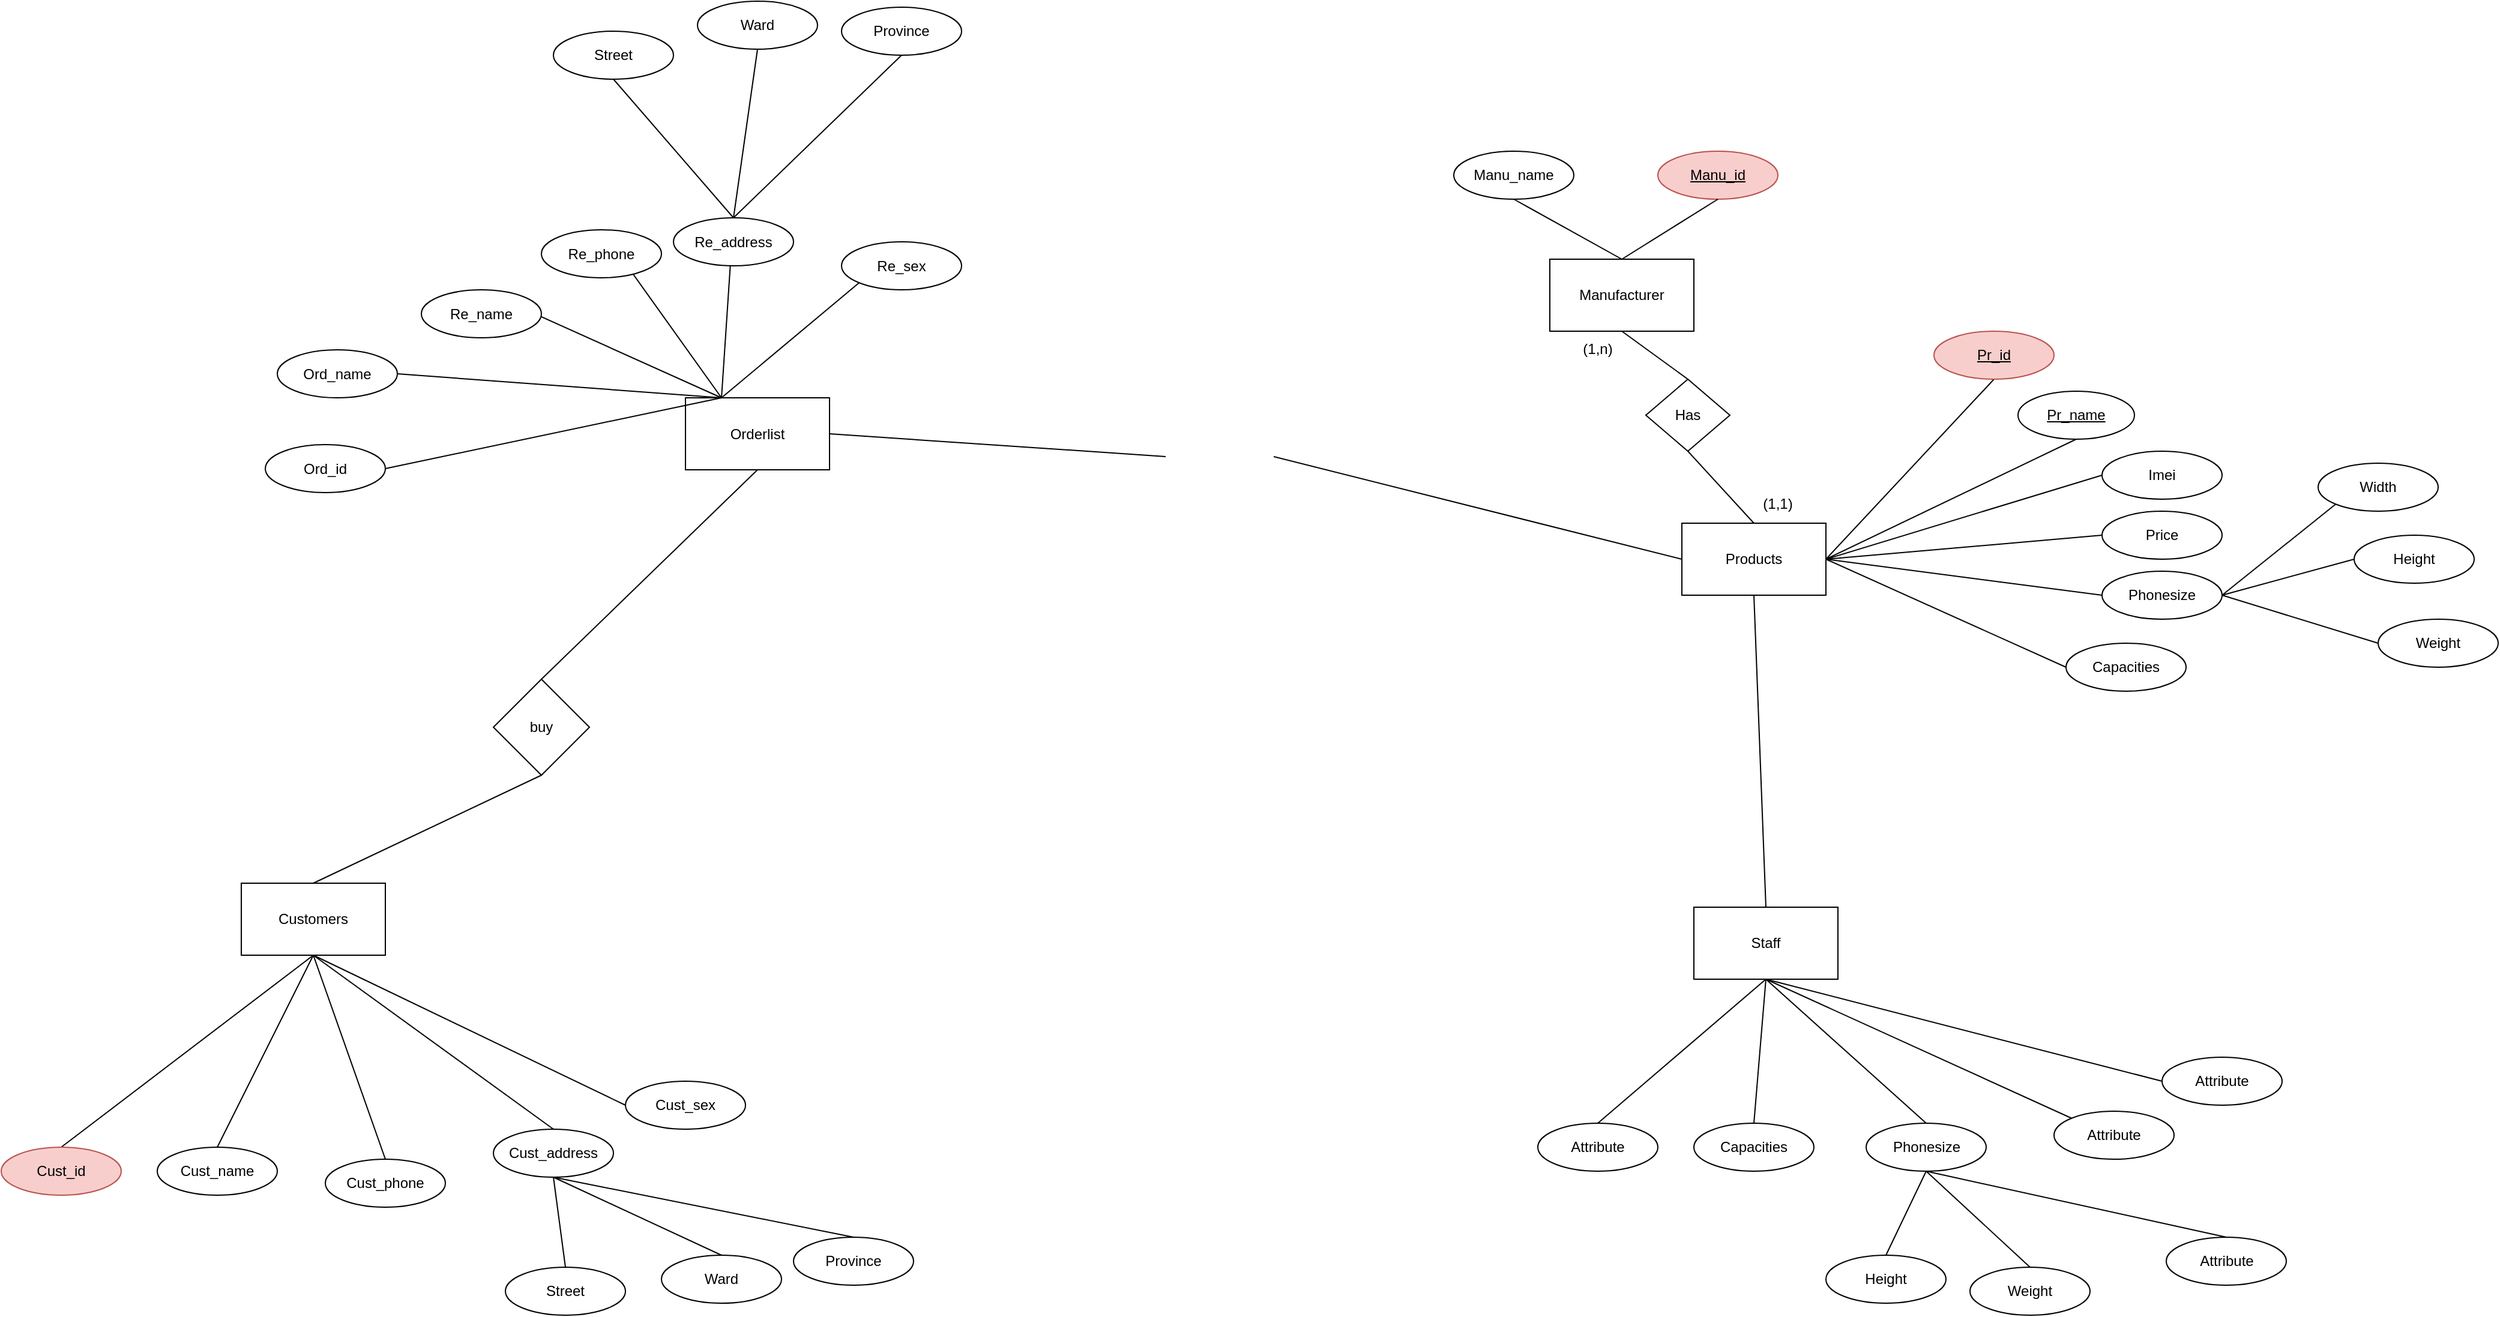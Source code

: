 <mxfile version="20.5.3" type="github">
  <diagram id="6y9qO94y8-QIFHaOcOvy" name="Trang-1">
    <mxGraphModel dx="3251" dy="1998" grid="1" gridSize="10" guides="1" tooltips="1" connect="1" arrows="1" fold="1" page="1" pageScale="1" pageWidth="827" pageHeight="1169" math="0" shadow="0">
      <root>
        <mxCell id="0" />
        <mxCell id="1" parent="0" />
        <mxCell id="Z2yfef2296Hlbc4bseWK-1" value="Manufacturer" style="rounded=0;whiteSpace=wrap;html=1;" vertex="1" parent="1">
          <mxGeometry x="440" y="-80" width="120" height="60" as="geometry" />
        </mxCell>
        <mxCell id="Z2yfef2296Hlbc4bseWK-4" value="&lt;u&gt;Manu_id&lt;/u&gt;" style="ellipse;whiteSpace=wrap;html=1;align=center;fillColor=#f8cecc;strokeColor=#b85450;" vertex="1" parent="1">
          <mxGeometry x="530" y="-170" width="100" height="40" as="geometry" />
        </mxCell>
        <mxCell id="Z2yfef2296Hlbc4bseWK-6" value="Manu_name" style="ellipse;whiteSpace=wrap;html=1;align=center;strokeColor=#000000;fillColor=default;" vertex="1" parent="1">
          <mxGeometry x="360" y="-170" width="100" height="40" as="geometry" />
        </mxCell>
        <mxCell id="Z2yfef2296Hlbc4bseWK-7" value="" style="endArrow=none;html=1;rounded=0;exitX=0.5;exitY=0;exitDx=0;exitDy=0;entryX=0.5;entryY=1;entryDx=0;entryDy=0;" edge="1" parent="1" source="Z2yfef2296Hlbc4bseWK-1" target="Z2yfef2296Hlbc4bseWK-6">
          <mxGeometry width="50" height="50" relative="1" as="geometry">
            <mxPoint x="380" y="-80" as="sourcePoint" />
            <mxPoint x="430" y="-130" as="targetPoint" />
          </mxGeometry>
        </mxCell>
        <mxCell id="Z2yfef2296Hlbc4bseWK-8" value="" style="endArrow=none;html=1;rounded=0;exitX=0.5;exitY=0;exitDx=0;exitDy=0;entryX=0.5;entryY=1;entryDx=0;entryDy=0;" edge="1" parent="1" source="Z2yfef2296Hlbc4bseWK-1" target="Z2yfef2296Hlbc4bseWK-4">
          <mxGeometry width="50" height="50" relative="1" as="geometry">
            <mxPoint x="510" y="-80" as="sourcePoint" />
            <mxPoint x="420.0" y="-120" as="targetPoint" />
          </mxGeometry>
        </mxCell>
        <mxCell id="Z2yfef2296Hlbc4bseWK-9" value="Products" style="rounded=0;whiteSpace=wrap;html=1;strokeColor=#000000;fillColor=default;" vertex="1" parent="1">
          <mxGeometry x="550" y="140" width="120" height="60" as="geometry" />
        </mxCell>
        <mxCell id="Z2yfef2296Hlbc4bseWK-12" value="" style="endArrow=none;html=1;rounded=0;exitX=0.5;exitY=0;exitDx=0;exitDy=0;entryX=0.5;entryY=1;entryDx=0;entryDy=0;startArrow=none;" edge="1" parent="1" source="Z2yfef2296Hlbc4bseWK-33" target="Z2yfef2296Hlbc4bseWK-1">
          <mxGeometry width="50" height="50" relative="1" as="geometry">
            <mxPoint x="480" y="100" as="sourcePoint" />
            <mxPoint x="530" y="50" as="targetPoint" />
          </mxGeometry>
        </mxCell>
        <mxCell id="Z2yfef2296Hlbc4bseWK-13" value="" style="endArrow=none;html=1;rounded=0;exitX=1;exitY=0.5;exitDx=0;exitDy=0;entryX=0.5;entryY=1;entryDx=0;entryDy=0;" edge="1" parent="1" source="Z2yfef2296Hlbc4bseWK-9" target="Z2yfef2296Hlbc4bseWK-14">
          <mxGeometry width="50" height="50" relative="1" as="geometry">
            <mxPoint x="700" y="170" as="sourcePoint" />
            <mxPoint x="750" y="120" as="targetPoint" />
          </mxGeometry>
        </mxCell>
        <mxCell id="Z2yfef2296Hlbc4bseWK-14" value="&lt;u&gt;Pr_id&lt;/u&gt;" style="ellipse;whiteSpace=wrap;html=1;align=center;strokeColor=#b85450;fillColor=#f8cecc;" vertex="1" parent="1">
          <mxGeometry x="760" y="-20" width="100" height="40" as="geometry" />
        </mxCell>
        <mxCell id="Z2yfef2296Hlbc4bseWK-15" value="&lt;u&gt;Pr_name&lt;/u&gt;" style="ellipse;whiteSpace=wrap;html=1;align=center;strokeColor=#000000;fillColor=default;" vertex="1" parent="1">
          <mxGeometry x="830" y="30" width="97" height="40" as="geometry" />
        </mxCell>
        <mxCell id="Z2yfef2296Hlbc4bseWK-16" value="" style="endArrow=none;html=1;rounded=0;exitX=1;exitY=0.5;exitDx=0;exitDy=0;entryX=0;entryY=0.5;entryDx=0;entryDy=0;" edge="1" parent="1" source="Z2yfef2296Hlbc4bseWK-9" target="Z2yfef2296Hlbc4bseWK-18">
          <mxGeometry width="50" height="50" relative="1" as="geometry">
            <mxPoint x="680" y="180" as="sourcePoint" />
            <mxPoint x="820" y="30" as="targetPoint" />
          </mxGeometry>
        </mxCell>
        <mxCell id="Z2yfef2296Hlbc4bseWK-17" value="" style="endArrow=none;html=1;rounded=0;exitX=1;exitY=0.5;exitDx=0;exitDy=0;entryX=0.5;entryY=1;entryDx=0;entryDy=0;" edge="1" parent="1" source="Z2yfef2296Hlbc4bseWK-9" target="Z2yfef2296Hlbc4bseWK-15">
          <mxGeometry width="50" height="50" relative="1" as="geometry">
            <mxPoint x="680" y="190" as="sourcePoint" />
            <mxPoint x="820" y="40" as="targetPoint" />
          </mxGeometry>
        </mxCell>
        <mxCell id="Z2yfef2296Hlbc4bseWK-18" value="Imei" style="ellipse;whiteSpace=wrap;html=1;align=center;strokeColor=#000000;fillColor=default;" vertex="1" parent="1">
          <mxGeometry x="900" y="80" width="100" height="40" as="geometry" />
        </mxCell>
        <mxCell id="Z2yfef2296Hlbc4bseWK-19" value="" style="endArrow=none;html=1;rounded=0;entryX=1;entryY=0.5;entryDx=0;entryDy=0;exitX=0;exitY=0.5;exitDx=0;exitDy=0;" edge="1" parent="1" target="Z2yfef2296Hlbc4bseWK-9" source="Z2yfef2296Hlbc4bseWK-20">
          <mxGeometry width="50" height="50" relative="1" as="geometry">
            <mxPoint x="850" y="250" as="sourcePoint" />
            <mxPoint x="750" y="250" as="targetPoint" />
          </mxGeometry>
        </mxCell>
        <mxCell id="Z2yfef2296Hlbc4bseWK-20" value="Price" style="ellipse;whiteSpace=wrap;html=1;align=center;strokeColor=#000000;fillColor=default;" vertex="1" parent="1">
          <mxGeometry x="900" y="130" width="100" height="40" as="geometry" />
        </mxCell>
        <mxCell id="Z2yfef2296Hlbc4bseWK-21" value="" style="endArrow=none;html=1;rounded=0;exitX=1;exitY=0.5;exitDx=0;exitDy=0;entryX=0;entryY=0.5;entryDx=0;entryDy=0;" edge="1" parent="1" source="Z2yfef2296Hlbc4bseWK-9" target="Z2yfef2296Hlbc4bseWK-22">
          <mxGeometry width="50" height="50" relative="1" as="geometry">
            <mxPoint x="740" y="210" as="sourcePoint" />
            <mxPoint x="910" y="200" as="targetPoint" />
          </mxGeometry>
        </mxCell>
        <mxCell id="Z2yfef2296Hlbc4bseWK-22" value="Phonesize" style="ellipse;whiteSpace=wrap;html=1;align=center;strokeColor=#000000;fillColor=default;" vertex="1" parent="1">
          <mxGeometry x="900" y="180" width="100" height="40" as="geometry" />
        </mxCell>
        <mxCell id="Z2yfef2296Hlbc4bseWK-23" value="" style="endArrow=none;html=1;rounded=0;exitX=1;exitY=0.5;exitDx=0;exitDy=0;entryX=0;entryY=0.5;entryDx=0;entryDy=0;" edge="1" parent="1" source="Z2yfef2296Hlbc4bseWK-9" target="Z2yfef2296Hlbc4bseWK-24">
          <mxGeometry width="50" height="50" relative="1" as="geometry">
            <mxPoint x="700" y="230" as="sourcePoint" />
            <mxPoint x="870" y="240" as="targetPoint" />
          </mxGeometry>
        </mxCell>
        <mxCell id="Z2yfef2296Hlbc4bseWK-24" value="Capacities" style="ellipse;whiteSpace=wrap;html=1;align=center;strokeColor=#000000;fillColor=default;" vertex="1" parent="1">
          <mxGeometry x="870" y="240" width="100" height="40" as="geometry" />
        </mxCell>
        <mxCell id="Z2yfef2296Hlbc4bseWK-25" value="" style="endArrow=none;html=1;rounded=0;exitX=1;exitY=0.5;exitDx=0;exitDy=0;entryX=0;entryY=1;entryDx=0;entryDy=0;" edge="1" parent="1" source="Z2yfef2296Hlbc4bseWK-22" target="Z2yfef2296Hlbc4bseWK-26">
          <mxGeometry width="50" height="50" relative="1" as="geometry">
            <mxPoint x="1000" y="210" as="sourcePoint" />
            <mxPoint x="1070" y="130" as="targetPoint" />
          </mxGeometry>
        </mxCell>
        <mxCell id="Z2yfef2296Hlbc4bseWK-26" value="Width" style="ellipse;whiteSpace=wrap;html=1;align=center;strokeColor=#000000;fillColor=default;" vertex="1" parent="1">
          <mxGeometry x="1080" y="90" width="100" height="40" as="geometry" />
        </mxCell>
        <mxCell id="Z2yfef2296Hlbc4bseWK-27" value="" style="endArrow=none;html=1;rounded=0;exitX=1;exitY=0.5;exitDx=0;exitDy=0;entryX=0;entryY=0.5;entryDx=0;entryDy=0;" edge="1" parent="1" source="Z2yfef2296Hlbc4bseWK-22" target="Z2yfef2296Hlbc4bseWK-31">
          <mxGeometry width="50" height="50" relative="1" as="geometry">
            <mxPoint x="1010" y="210" as="sourcePoint" />
            <mxPoint x="1110" y="170" as="targetPoint" />
          </mxGeometry>
        </mxCell>
        <mxCell id="Z2yfef2296Hlbc4bseWK-28" value="" style="endArrow=none;html=1;rounded=0;exitX=1;exitY=0.5;exitDx=0;exitDy=0;entryX=0;entryY=0.5;entryDx=0;entryDy=0;" edge="1" parent="1" source="Z2yfef2296Hlbc4bseWK-22" target="Z2yfef2296Hlbc4bseWK-32">
          <mxGeometry width="50" height="50" relative="1" as="geometry">
            <mxPoint x="1010" y="220" as="sourcePoint" />
            <mxPoint x="1130" y="240" as="targetPoint" />
          </mxGeometry>
        </mxCell>
        <mxCell id="Z2yfef2296Hlbc4bseWK-29" style="edgeStyle=orthogonalEdgeStyle;rounded=0;orthogonalLoop=1;jettySize=auto;html=1;exitX=0.5;exitY=1;exitDx=0;exitDy=0;" edge="1" parent="1" source="Z2yfef2296Hlbc4bseWK-26" target="Z2yfef2296Hlbc4bseWK-26">
          <mxGeometry relative="1" as="geometry" />
        </mxCell>
        <mxCell id="Z2yfef2296Hlbc4bseWK-31" value="Height" style="ellipse;whiteSpace=wrap;html=1;align=center;strokeColor=#000000;fillColor=default;" vertex="1" parent="1">
          <mxGeometry x="1110" y="150" width="100" height="40" as="geometry" />
        </mxCell>
        <mxCell id="Z2yfef2296Hlbc4bseWK-32" value="Weight" style="ellipse;whiteSpace=wrap;html=1;align=center;strokeColor=#000000;fillColor=default;" vertex="1" parent="1">
          <mxGeometry x="1130" y="220" width="100" height="40" as="geometry" />
        </mxCell>
        <mxCell id="Z2yfef2296Hlbc4bseWK-33" value="Has" style="rhombus;whiteSpace=wrap;html=1;strokeColor=#000000;fillColor=default;" vertex="1" parent="1">
          <mxGeometry x="520" y="20" width="70" height="60" as="geometry" />
        </mxCell>
        <mxCell id="Z2yfef2296Hlbc4bseWK-34" value="" style="endArrow=none;html=1;rounded=0;exitX=0.5;exitY=0;exitDx=0;exitDy=0;entryX=0.5;entryY=1;entryDx=0;entryDy=0;" edge="1" parent="1" source="Z2yfef2296Hlbc4bseWK-9" target="Z2yfef2296Hlbc4bseWK-33">
          <mxGeometry width="50" height="50" relative="1" as="geometry">
            <mxPoint x="610" y="140" as="sourcePoint" />
            <mxPoint x="500" y="-20" as="targetPoint" />
          </mxGeometry>
        </mxCell>
        <mxCell id="Z2yfef2296Hlbc4bseWK-38" value="(1,n)" style="text;html=1;strokeColor=none;fillColor=none;align=center;verticalAlign=middle;whiteSpace=wrap;rounded=0;" vertex="1" parent="1">
          <mxGeometry x="450" y="-20" width="60" height="30" as="geometry" />
        </mxCell>
        <mxCell id="Z2yfef2296Hlbc4bseWK-39" value="(1,1)" style="text;html=1;strokeColor=none;fillColor=none;align=center;verticalAlign=middle;whiteSpace=wrap;rounded=0;" vertex="1" parent="1">
          <mxGeometry x="600" y="109" width="60" height="30" as="geometry" />
        </mxCell>
        <mxCell id="Z2yfef2296Hlbc4bseWK-40" value="" style="endArrow=none;html=1;rounded=0;entryX=0.5;entryY=1;entryDx=0;entryDy=0;exitX=0.5;exitY=0;exitDx=0;exitDy=0;" edge="1" parent="1" source="Z2yfef2296Hlbc4bseWK-41" target="Z2yfef2296Hlbc4bseWK-9">
          <mxGeometry width="50" height="50" relative="1" as="geometry">
            <mxPoint x="640" y="480" as="sourcePoint" />
            <mxPoint x="580" y="250" as="targetPoint" />
          </mxGeometry>
        </mxCell>
        <mxCell id="Z2yfef2296Hlbc4bseWK-41" value="Staff" style="rounded=0;whiteSpace=wrap;html=1;strokeColor=#000000;fillColor=default;" vertex="1" parent="1">
          <mxGeometry x="560" y="460" width="120" height="60" as="geometry" />
        </mxCell>
        <mxCell id="Z2yfef2296Hlbc4bseWK-42" value="" style="endArrow=none;html=1;rounded=0;entryX=0.5;entryY=1;entryDx=0;entryDy=0;exitX=0.5;exitY=0;exitDx=0;exitDy=0;" edge="1" parent="1" target="Z2yfef2296Hlbc4bseWK-41" source="Z2yfef2296Hlbc4bseWK-54">
          <mxGeometry width="50" height="50" relative="1" as="geometry">
            <mxPoint x="520" y="610" as="sourcePoint" />
            <mxPoint x="770" y="600" as="targetPoint" />
          </mxGeometry>
        </mxCell>
        <mxCell id="Z2yfef2296Hlbc4bseWK-43" value="" style="endArrow=none;html=1;rounded=0;exitX=0.5;exitY=1;exitDx=0;exitDy=0;entryX=0.5;entryY=0;entryDx=0;entryDy=0;" edge="1" parent="1" source="Z2yfef2296Hlbc4bseWK-41" target="Z2yfef2296Hlbc4bseWK-44">
          <mxGeometry width="50" height="50" relative="1" as="geometry">
            <mxPoint x="760" y="560" as="sourcePoint" />
            <mxPoint x="930" y="550" as="targetPoint" />
          </mxGeometry>
        </mxCell>
        <mxCell id="Z2yfef2296Hlbc4bseWK-44" value="Phonesize" style="ellipse;whiteSpace=wrap;html=1;align=center;strokeColor=#000000;fillColor=default;" vertex="1" parent="1">
          <mxGeometry x="703.5" y="640" width="100" height="40" as="geometry" />
        </mxCell>
        <mxCell id="Z2yfef2296Hlbc4bseWK-45" value="" style="endArrow=none;html=1;rounded=0;exitX=0.5;exitY=1;exitDx=0;exitDy=0;entryX=0.5;entryY=0;entryDx=0;entryDy=0;" edge="1" parent="1" source="Z2yfef2296Hlbc4bseWK-41" target="Z2yfef2296Hlbc4bseWK-46">
          <mxGeometry width="50" height="50" relative="1" as="geometry">
            <mxPoint x="720" y="580" as="sourcePoint" />
            <mxPoint x="890" y="590" as="targetPoint" />
          </mxGeometry>
        </mxCell>
        <mxCell id="Z2yfef2296Hlbc4bseWK-46" value="Capacities" style="ellipse;whiteSpace=wrap;html=1;align=center;strokeColor=#000000;fillColor=default;" vertex="1" parent="1">
          <mxGeometry x="560" y="640" width="100" height="40" as="geometry" />
        </mxCell>
        <mxCell id="Z2yfef2296Hlbc4bseWK-47" value="" style="endArrow=none;html=1;rounded=0;exitX=0.5;exitY=1;exitDx=0;exitDy=0;entryX=0.5;entryY=0;entryDx=0;entryDy=0;" edge="1" parent="1" source="Z2yfef2296Hlbc4bseWK-44" target="Z2yfef2296Hlbc4bseWK-49">
          <mxGeometry width="50" height="50" relative="1" as="geometry">
            <mxPoint x="873.5" y="615" as="sourcePoint" />
            <mxPoint x="720.5" y="745" as="targetPoint" />
          </mxGeometry>
        </mxCell>
        <mxCell id="Z2yfef2296Hlbc4bseWK-48" value="" style="endArrow=none;html=1;rounded=0;exitX=0.5;exitY=1;exitDx=0;exitDy=0;entryX=0.5;entryY=0;entryDx=0;entryDy=0;" edge="1" parent="1" source="Z2yfef2296Hlbc4bseWK-44" target="Z2yfef2296Hlbc4bseWK-50">
          <mxGeometry width="50" height="50" relative="1" as="geometry">
            <mxPoint x="873.5" y="625" as="sourcePoint" />
            <mxPoint x="993.5" y="645" as="targetPoint" />
          </mxGeometry>
        </mxCell>
        <mxCell id="Z2yfef2296Hlbc4bseWK-49" value="Height" style="ellipse;whiteSpace=wrap;html=1;align=center;strokeColor=#000000;fillColor=default;" vertex="1" parent="1">
          <mxGeometry x="670" y="750" width="100" height="40" as="geometry" />
        </mxCell>
        <mxCell id="Z2yfef2296Hlbc4bseWK-50" value="Weight" style="ellipse;whiteSpace=wrap;html=1;align=center;strokeColor=#000000;fillColor=default;" vertex="1" parent="1">
          <mxGeometry x="790" y="760" width="100" height="40" as="geometry" />
        </mxCell>
        <mxCell id="Z2yfef2296Hlbc4bseWK-51" value="Attribute" style="ellipse;whiteSpace=wrap;html=1;align=center;strokeColor=#000000;fillColor=default;" vertex="1" parent="1">
          <mxGeometry x="953.5" y="735" width="100" height="40" as="geometry" />
        </mxCell>
        <mxCell id="Z2yfef2296Hlbc4bseWK-52" value="" style="endArrow=none;html=1;rounded=0;exitX=0.5;exitY=1;exitDx=0;exitDy=0;entryX=0.5;entryY=0;entryDx=0;entryDy=0;" edge="1" parent="1" source="Z2yfef2296Hlbc4bseWK-44" target="Z2yfef2296Hlbc4bseWK-51">
          <mxGeometry width="50" height="50" relative="1" as="geometry">
            <mxPoint x="923.5" y="695" as="sourcePoint" />
            <mxPoint x="973.5" y="645" as="targetPoint" />
          </mxGeometry>
        </mxCell>
        <mxCell id="Z2yfef2296Hlbc4bseWK-54" value="Attribute" style="ellipse;whiteSpace=wrap;html=1;align=center;strokeColor=#000000;fillColor=default;" vertex="1" parent="1">
          <mxGeometry x="430" y="640" width="100" height="40" as="geometry" />
        </mxCell>
        <mxCell id="Z2yfef2296Hlbc4bseWK-56" value="Attribute" style="ellipse;whiteSpace=wrap;html=1;align=center;strokeColor=#000000;fillColor=default;" vertex="1" parent="1">
          <mxGeometry x="860" y="630" width="100" height="40" as="geometry" />
        </mxCell>
        <mxCell id="Z2yfef2296Hlbc4bseWK-57" value="" style="endArrow=none;html=1;rounded=0;exitX=0.5;exitY=1;exitDx=0;exitDy=0;entryX=0;entryY=0;entryDx=0;entryDy=0;" edge="1" parent="1" source="Z2yfef2296Hlbc4bseWK-41" target="Z2yfef2296Hlbc4bseWK-56">
          <mxGeometry width="50" height="50" relative="1" as="geometry">
            <mxPoint x="850" y="590" as="sourcePoint" />
            <mxPoint x="900" y="540" as="targetPoint" />
          </mxGeometry>
        </mxCell>
        <mxCell id="Z2yfef2296Hlbc4bseWK-58" value="Attribute" style="ellipse;whiteSpace=wrap;html=1;align=center;strokeColor=#000000;fillColor=default;" vertex="1" parent="1">
          <mxGeometry x="950" y="585" width="100" height="40" as="geometry" />
        </mxCell>
        <mxCell id="Z2yfef2296Hlbc4bseWK-59" value="" style="endArrow=none;html=1;rounded=0;exitX=0.5;exitY=1;exitDx=0;exitDy=0;entryX=0;entryY=0.5;entryDx=0;entryDy=0;" edge="1" parent="1" source="Z2yfef2296Hlbc4bseWK-41" target="Z2yfef2296Hlbc4bseWK-58">
          <mxGeometry width="50" height="50" relative="1" as="geometry">
            <mxPoint x="750" y="530" as="sourcePoint" />
            <mxPoint x="800" y="480" as="targetPoint" />
          </mxGeometry>
        </mxCell>
        <mxCell id="Z2yfef2296Hlbc4bseWK-60" value="" style="endArrow=none;html=1;rounded=0;entryX=0;entryY=0.5;entryDx=0;entryDy=0;exitX=1;exitY=0.5;exitDx=0;exitDy=0;startArrow=none;" edge="1" parent="1" target="Z2yfef2296Hlbc4bseWK-9">
          <mxGeometry width="50" height="50" relative="1" as="geometry">
            <mxPoint x="210" y="84.5" as="sourcePoint" />
            <mxPoint x="420" y="160" as="targetPoint" />
          </mxGeometry>
        </mxCell>
        <mxCell id="Z2yfef2296Hlbc4bseWK-61" value="Orderlist" style="rounded=0;whiteSpace=wrap;html=1;strokeColor=#000000;fillColor=default;" vertex="1" parent="1">
          <mxGeometry x="-280" y="35.5" width="120" height="60" as="geometry" />
        </mxCell>
        <mxCell id="Z2yfef2296Hlbc4bseWK-62" value="" style="endArrow=none;html=1;rounded=0;entryX=0.25;entryY=0;entryDx=0;entryDy=0;exitX=0.5;exitY=0;exitDx=0;exitDy=0;" edge="1" parent="1" source="Z2yfef2296Hlbc4bseWK-73" target="Z2yfef2296Hlbc4bseWK-61">
          <mxGeometry width="50" height="50" relative="1" as="geometry">
            <mxPoint x="-830" y="276.5" as="sourcePoint" />
            <mxPoint x="-280" y="95.5" as="targetPoint" />
          </mxGeometry>
        </mxCell>
        <mxCell id="Z2yfef2296Hlbc4bseWK-63" value="" style="endArrow=none;html=1;rounded=0;exitX=0.25;exitY=0;exitDx=0;exitDy=0;entryX=0.5;entryY=0;entryDx=0;entryDy=0;" edge="1" parent="1" source="Z2yfef2296Hlbc4bseWK-61" target="Z2yfef2296Hlbc4bseWK-64">
          <mxGeometry width="50" height="50" relative="1" as="geometry">
            <mxPoint x="-280" y="95.5" as="sourcePoint" />
            <mxPoint x="-420" y="216.5" as="targetPoint" />
          </mxGeometry>
        </mxCell>
        <mxCell id="Z2yfef2296Hlbc4bseWK-64" value="Re_name" style="ellipse;whiteSpace=wrap;html=1;align=center;strokeColor=#000000;fillColor=default;" vertex="1" parent="1">
          <mxGeometry x="-500" y="-54.5" width="100" height="40" as="geometry" />
        </mxCell>
        <mxCell id="Z2yfef2296Hlbc4bseWK-65" value="" style="endArrow=none;html=1;rounded=0;exitX=0.25;exitY=0;exitDx=0;exitDy=0;entryX=0.5;entryY=0;entryDx=0;entryDy=0;" edge="1" parent="1" source="Z2yfef2296Hlbc4bseWK-61" target="Z2yfef2296Hlbc4bseWK-66">
          <mxGeometry width="50" height="50" relative="1" as="geometry">
            <mxPoint x="-280" y="95.5" as="sourcePoint" />
            <mxPoint x="-460" y="256.5" as="targetPoint" />
          </mxGeometry>
        </mxCell>
        <mxCell id="Z2yfef2296Hlbc4bseWK-66" value="Re_phone" style="ellipse;whiteSpace=wrap;html=1;align=center;strokeColor=#000000;fillColor=default;" vertex="1" parent="1">
          <mxGeometry x="-400" y="-104.5" width="100" height="40" as="geometry" />
        </mxCell>
        <mxCell id="Z2yfef2296Hlbc4bseWK-67" value="" style="endArrow=none;html=1;rounded=0;exitX=0.25;exitY=0;exitDx=0;exitDy=0;entryX=1;entryY=0.5;entryDx=0;entryDy=0;" edge="1" parent="1" source="Z2yfef2296Hlbc4bseWK-61" target="Z2yfef2296Hlbc4bseWK-70">
          <mxGeometry width="50" height="50" relative="1" as="geometry">
            <mxPoint x="-476.5" y="281.5" as="sourcePoint" />
            <mxPoint x="-530" y="45.5" as="targetPoint" />
          </mxGeometry>
        </mxCell>
        <mxCell id="Z2yfef2296Hlbc4bseWK-70" value="Ord_name" style="ellipse;whiteSpace=wrap;html=1;align=center;strokeColor=#000000;fillColor=default;" vertex="1" parent="1">
          <mxGeometry x="-620" y="-4.5" width="100" height="40" as="geometry" />
        </mxCell>
        <mxCell id="Z2yfef2296Hlbc4bseWK-73" value="Re_address" style="ellipse;whiteSpace=wrap;html=1;align=center;strokeColor=#000000;fillColor=default;" vertex="1" parent="1">
          <mxGeometry x="-290" y="-114.5" width="100" height="40" as="geometry" />
        </mxCell>
        <mxCell id="Z2yfef2296Hlbc4bseWK-74" value="Ord_id" style="ellipse;whiteSpace=wrap;html=1;align=center;strokeColor=#000000;fillColor=default;" vertex="1" parent="1">
          <mxGeometry x="-630" y="74.5" width="100" height="40" as="geometry" />
        </mxCell>
        <mxCell id="Z2yfef2296Hlbc4bseWK-75" value="" style="endArrow=none;html=1;rounded=0;entryX=1;entryY=0.5;entryDx=0;entryDy=0;exitX=0.25;exitY=0;exitDx=0;exitDy=0;" edge="1" parent="1" source="Z2yfef2296Hlbc4bseWK-61" target="Z2yfef2296Hlbc4bseWK-74">
          <mxGeometry width="50" height="50" relative="1" as="geometry">
            <mxPoint x="-250" y="75.5" as="sourcePoint" />
            <mxPoint x="-450" y="206.5" as="targetPoint" />
          </mxGeometry>
        </mxCell>
        <mxCell id="Z2yfef2296Hlbc4bseWK-76" value="Re_sex" style="ellipse;whiteSpace=wrap;html=1;align=center;strokeColor=#000000;fillColor=default;" vertex="1" parent="1">
          <mxGeometry x="-150" y="-94.5" width="100" height="40" as="geometry" />
        </mxCell>
        <mxCell id="Z2yfef2296Hlbc4bseWK-77" value="" style="endArrow=none;html=1;rounded=0;entryX=0;entryY=1;entryDx=0;entryDy=0;exitX=0.25;exitY=0;exitDx=0;exitDy=0;" edge="1" parent="1" source="Z2yfef2296Hlbc4bseWK-61" target="Z2yfef2296Hlbc4bseWK-76">
          <mxGeometry width="50" height="50" relative="1" as="geometry">
            <mxPoint x="-280" y="104.5" as="sourcePoint" />
            <mxPoint x="-550" y="146.5" as="targetPoint" />
          </mxGeometry>
        </mxCell>
        <mxCell id="Z2yfef2296Hlbc4bseWK-85" value="" style="endArrow=none;html=1;rounded=0;entryX=0.5;entryY=1;entryDx=0;entryDy=0;exitX=0.5;exitY=0;exitDx=0;exitDy=0;startArrow=none;" edge="1" parent="1" source="Z2yfef2296Hlbc4bseWK-121" target="Z2yfef2296Hlbc4bseWK-61">
          <mxGeometry width="50" height="50" relative="1" as="geometry">
            <mxPoint x="-480" y="460" as="sourcePoint" />
            <mxPoint x="-220" y="250" as="targetPoint" />
          </mxGeometry>
        </mxCell>
        <mxCell id="Z2yfef2296Hlbc4bseWK-103" value="Customers" style="rounded=0;whiteSpace=wrap;html=1;strokeColor=#000000;fillColor=default;direction=east;flipV=1;" vertex="1" parent="1">
          <mxGeometry x="-650" y="440" width="120" height="60" as="geometry" />
        </mxCell>
        <mxCell id="Z2yfef2296Hlbc4bseWK-104" value="" style="endArrow=none;html=1;rounded=0;entryX=0.5;entryY=1;entryDx=0;entryDy=0;exitX=0.5;exitY=0;exitDx=0;exitDy=0;" edge="1" parent="1" source="Z2yfef2296Hlbc4bseWK-115" target="Z2yfef2296Hlbc4bseWK-103">
          <mxGeometry width="50" height="50" relative="1" as="geometry">
            <mxPoint x="-760" y="570" as="sourcePoint" />
            <mxPoint x="-510" y="580" as="targetPoint" />
          </mxGeometry>
        </mxCell>
        <mxCell id="Z2yfef2296Hlbc4bseWK-105" value="" style="endArrow=none;html=1;rounded=0;exitX=0.5;exitY=1;exitDx=0;exitDy=0;entryX=0.5;entryY=0;entryDx=0;entryDy=0;" edge="1" parent="1" source="Z2yfef2296Hlbc4bseWK-103" target="Z2yfef2296Hlbc4bseWK-106">
          <mxGeometry width="50" height="50" relative="1" as="geometry">
            <mxPoint x="-520" y="620" as="sourcePoint" />
            <mxPoint x="-350" y="630" as="targetPoint" />
          </mxGeometry>
        </mxCell>
        <mxCell id="Z2yfef2296Hlbc4bseWK-106" value="Cust_address" style="ellipse;whiteSpace=wrap;html=1;align=center;strokeColor=#000000;fillColor=default;direction=east;flipV=1;" vertex="1" parent="1">
          <mxGeometry x="-440" y="645" width="100" height="40" as="geometry" />
        </mxCell>
        <mxCell id="Z2yfef2296Hlbc4bseWK-107" value="" style="endArrow=none;html=1;rounded=0;exitX=0.5;exitY=1;exitDx=0;exitDy=0;entryX=0.5;entryY=0;entryDx=0;entryDy=0;" edge="1" parent="1" source="Z2yfef2296Hlbc4bseWK-103" target="Z2yfef2296Hlbc4bseWK-108">
          <mxGeometry width="50" height="50" relative="1" as="geometry">
            <mxPoint x="-560" y="600" as="sourcePoint" />
            <mxPoint x="-390" y="590" as="targetPoint" />
          </mxGeometry>
        </mxCell>
        <mxCell id="Z2yfef2296Hlbc4bseWK-108" value="Cust_name" style="ellipse;whiteSpace=wrap;html=1;align=center;strokeColor=#000000;fillColor=default;direction=east;flipV=1;" vertex="1" parent="1">
          <mxGeometry x="-720" y="660" width="100" height="40" as="geometry" />
        </mxCell>
        <mxCell id="Z2yfef2296Hlbc4bseWK-109" value="" style="endArrow=none;html=1;rounded=0;exitX=0.5;exitY=1;exitDx=0;exitDy=0;entryX=0.5;entryY=0;entryDx=0;entryDy=0;" edge="1" parent="1" source="Z2yfef2296Hlbc4bseWK-106" target="Z2yfef2296Hlbc4bseWK-111">
          <mxGeometry width="50" height="50" relative="1" as="geometry">
            <mxPoint x="-406.5" y="835" as="sourcePoint" />
            <mxPoint x="-559.5" y="705" as="targetPoint" />
          </mxGeometry>
        </mxCell>
        <mxCell id="Z2yfef2296Hlbc4bseWK-110" value="" style="endArrow=none;html=1;rounded=0;exitX=0.5;exitY=1;exitDx=0;exitDy=0;entryX=0.5;entryY=0;entryDx=0;entryDy=0;" edge="1" parent="1" source="Z2yfef2296Hlbc4bseWK-106" target="Z2yfef2296Hlbc4bseWK-112">
          <mxGeometry width="50" height="50" relative="1" as="geometry">
            <mxPoint x="-406.5" y="835" as="sourcePoint" />
            <mxPoint x="-286.5" y="815" as="targetPoint" />
          </mxGeometry>
        </mxCell>
        <mxCell id="Z2yfef2296Hlbc4bseWK-111" value="Street" style="ellipse;whiteSpace=wrap;html=1;align=center;strokeColor=#000000;fillColor=default;direction=east;flipV=1;" vertex="1" parent="1">
          <mxGeometry x="-430" y="760" width="100" height="40" as="geometry" />
        </mxCell>
        <mxCell id="Z2yfef2296Hlbc4bseWK-112" value="Province" style="ellipse;whiteSpace=wrap;html=1;align=center;strokeColor=#000000;fillColor=default;direction=east;flipV=1;" vertex="1" parent="1">
          <mxGeometry x="-190" y="735" width="100" height="40" as="geometry" />
        </mxCell>
        <mxCell id="Z2yfef2296Hlbc4bseWK-113" value="Ward" style="ellipse;whiteSpace=wrap;html=1;align=center;strokeColor=#000000;fillColor=default;direction=east;flipV=1;" vertex="1" parent="1">
          <mxGeometry x="-300" y="750" width="100" height="40" as="geometry" />
        </mxCell>
        <mxCell id="Z2yfef2296Hlbc4bseWK-114" value="" style="endArrow=none;html=1;rounded=0;exitX=0.5;exitY=1;exitDx=0;exitDy=0;entryX=0.5;entryY=0;entryDx=0;entryDy=0;" edge="1" parent="1" source="Z2yfef2296Hlbc4bseWK-106" target="Z2yfef2296Hlbc4bseWK-113">
          <mxGeometry width="50" height="50" relative="1" as="geometry">
            <mxPoint x="-356.5" y="740" as="sourcePoint" />
            <mxPoint x="-306.5" y="790" as="targetPoint" />
          </mxGeometry>
        </mxCell>
        <mxCell id="Z2yfef2296Hlbc4bseWK-115" value="Cust_id" style="ellipse;whiteSpace=wrap;html=1;align=center;strokeColor=#b85450;fillColor=#f8cecc;direction=east;flipV=1;" vertex="1" parent="1">
          <mxGeometry x="-850" y="660" width="100" height="40" as="geometry" />
        </mxCell>
        <mxCell id="Z2yfef2296Hlbc4bseWK-116" value="Cust_phone" style="ellipse;whiteSpace=wrap;html=1;align=center;strokeColor=#000000;fillColor=default;direction=east;flipV=1;" vertex="1" parent="1">
          <mxGeometry x="-580" y="670" width="100" height="40" as="geometry" />
        </mxCell>
        <mxCell id="Z2yfef2296Hlbc4bseWK-117" value="" style="endArrow=none;html=1;rounded=0;exitX=0.5;exitY=1;exitDx=0;exitDy=0;entryX=0.5;entryY=0;entryDx=0;entryDy=0;" edge="1" parent="1" source="Z2yfef2296Hlbc4bseWK-103" target="Z2yfef2296Hlbc4bseWK-116">
          <mxGeometry width="50" height="50" relative="1" as="geometry">
            <mxPoint x="-430" y="585.749" as="sourcePoint" />
            <mxPoint x="-380" y="635.749" as="targetPoint" />
          </mxGeometry>
        </mxCell>
        <mxCell id="Z2yfef2296Hlbc4bseWK-118" value="Cust_sex" style="ellipse;whiteSpace=wrap;html=1;align=center;strokeColor=#000000;fillColor=default;direction=east;flipV=1;" vertex="1" parent="1">
          <mxGeometry x="-330" y="605" width="100" height="40" as="geometry" />
        </mxCell>
        <mxCell id="Z2yfef2296Hlbc4bseWK-119" value="" style="endArrow=none;html=1;rounded=0;exitX=0.5;exitY=1;exitDx=0;exitDy=0;entryX=0;entryY=0.5;entryDx=0;entryDy=0;" edge="1" parent="1" source="Z2yfef2296Hlbc4bseWK-103" target="Z2yfef2296Hlbc4bseWK-118">
          <mxGeometry width="50" height="50" relative="1" as="geometry">
            <mxPoint x="-530" y="615" as="sourcePoint" />
            <mxPoint x="-480" y="665" as="targetPoint" />
          </mxGeometry>
        </mxCell>
        <mxCell id="Z2yfef2296Hlbc4bseWK-121" value="buy" style="rhombus;whiteSpace=wrap;html=1;strokeColor=#000000;fillColor=default;" vertex="1" parent="1">
          <mxGeometry x="-440" y="270" width="80" height="80" as="geometry" />
        </mxCell>
        <mxCell id="Z2yfef2296Hlbc4bseWK-122" value="" style="endArrow=none;html=1;rounded=0;entryX=0.5;entryY=1;entryDx=0;entryDy=0;exitX=0.5;exitY=0;exitDx=0;exitDy=0;" edge="1" parent="1" source="Z2yfef2296Hlbc4bseWK-103" target="Z2yfef2296Hlbc4bseWK-121">
          <mxGeometry width="50" height="50" relative="1" as="geometry">
            <mxPoint x="-590" y="440" as="sourcePoint" />
            <mxPoint x="-220" y="199" as="targetPoint" />
          </mxGeometry>
        </mxCell>
        <mxCell id="Z2yfef2296Hlbc4bseWK-123" value="" style="endArrow=none;html=1;rounded=0;entryX=0.5;entryY=1;entryDx=0;entryDy=0;exitX=0.5;exitY=0;exitDx=0;exitDy=0;" edge="1" parent="1" target="Z2yfef2296Hlbc4bseWK-125" source="Z2yfef2296Hlbc4bseWK-73">
          <mxGeometry width="50" height="50" relative="1" as="geometry">
            <mxPoint x="-210" y="-360" as="sourcePoint" />
            <mxPoint x="-379.5" y="-340" as="targetPoint" />
          </mxGeometry>
        </mxCell>
        <mxCell id="Z2yfef2296Hlbc4bseWK-124" value="" style="endArrow=none;html=1;rounded=0;entryX=0.5;entryY=1;entryDx=0;entryDy=0;exitX=0.5;exitY=0;exitDx=0;exitDy=0;" edge="1" parent="1" target="Z2yfef2296Hlbc4bseWK-126" source="Z2yfef2296Hlbc4bseWK-73">
          <mxGeometry width="50" height="50" relative="1" as="geometry">
            <mxPoint x="-240" y="-120" as="sourcePoint" />
            <mxPoint x="-106.5" y="-230" as="targetPoint" />
          </mxGeometry>
        </mxCell>
        <mxCell id="Z2yfef2296Hlbc4bseWK-125" value="Street" style="ellipse;whiteSpace=wrap;html=1;align=center;strokeColor=#000000;fillColor=default;direction=east;flipV=1;" vertex="1" parent="1">
          <mxGeometry x="-390" y="-270" width="100" height="40" as="geometry" />
        </mxCell>
        <mxCell id="Z2yfef2296Hlbc4bseWK-126" value="Province" style="ellipse;whiteSpace=wrap;html=1;align=center;strokeColor=#000000;fillColor=default;direction=east;flipV=1;" vertex="1" parent="1">
          <mxGeometry x="-150" y="-290" width="100" height="40" as="geometry" />
        </mxCell>
        <mxCell id="Z2yfef2296Hlbc4bseWK-127" value="Ward" style="ellipse;whiteSpace=wrap;html=1;align=center;strokeColor=#000000;fillColor=default;direction=east;flipV=1;" vertex="1" parent="1">
          <mxGeometry x="-270" y="-295" width="100" height="40" as="geometry" />
        </mxCell>
        <mxCell id="Z2yfef2296Hlbc4bseWK-128" value="" style="endArrow=none;html=1;rounded=0;exitX=0.5;exitY=0;exitDx=0;exitDy=0;entryX=0.5;entryY=1;entryDx=0;entryDy=0;" edge="1" parent="1" target="Z2yfef2296Hlbc4bseWK-127" source="Z2yfef2296Hlbc4bseWK-73">
          <mxGeometry width="50" height="50" relative="1" as="geometry">
            <mxPoint x="-240" y="-160" as="sourcePoint" />
            <mxPoint x="-70" y="-260" as="targetPoint" />
          </mxGeometry>
        </mxCell>
        <mxCell id="Z2yfef2296Hlbc4bseWK-130" value="" style="endArrow=none;html=1;rounded=0;entryX=0;entryY=0.5;entryDx=0;entryDy=0;exitX=1;exitY=0.5;exitDx=0;exitDy=0;" edge="1" parent="1" source="Z2yfef2296Hlbc4bseWK-61">
          <mxGeometry width="50" height="50" relative="1" as="geometry">
            <mxPoint x="-160" y="65.5" as="sourcePoint" />
            <mxPoint x="120" y="84.5" as="targetPoint" />
          </mxGeometry>
        </mxCell>
      </root>
    </mxGraphModel>
  </diagram>
</mxfile>
